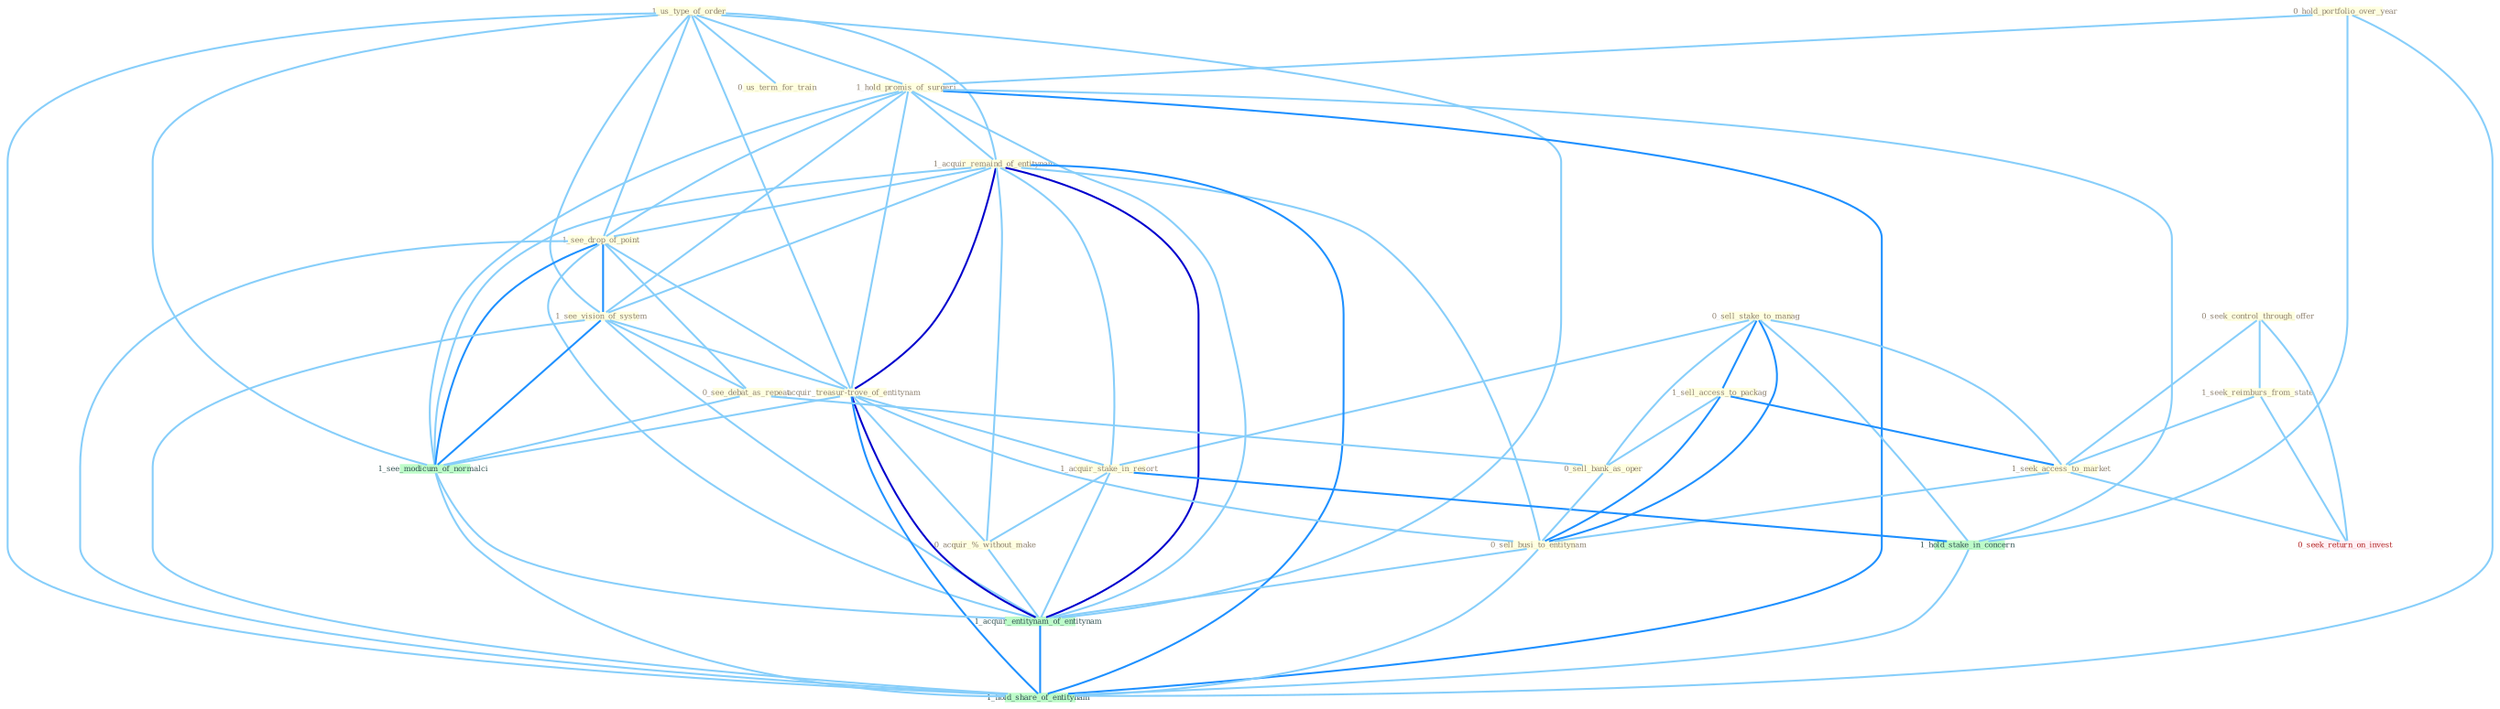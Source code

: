 Graph G{ 
    node
    [shape=polygon,style=filled,width=.5,height=.06,color="#BDFCC9",fixedsize=true,fontsize=4,
    fontcolor="#2f4f4f"];
    {node
    [color="#ffffe0", fontcolor="#8b7d6b"] "1_us_type_of_order " "0_hold_portfolio_over_year " "0_seek_control_through_offer " "1_hold_promis_of_surgeri " "0_sell_stake_to_manag " "1_seek_reimburs_from_state " "1_acquir_remaind_of_entitynam " "1_see_drop_of_point " "1_see_vision_of_system " "1_sell_access_to_packag " "1_seek_access_to_market " "1_acquir_treasur-trove_of_entitynam " "1_acquir_stake_in_resort " "0_see_debat_as_repeat " "0_sell_bank_as_oper " "0_us_term_for_train " "0_acquir_%_without_make " "0_sell_busi_to_entitynam "}
{node [color="#fff0f5", fontcolor="#b22222"] "0_seek_return_on_invest "}
edge [color="#B0E2FF"];

	"1_us_type_of_order " -- "1_hold_promis_of_surgeri " [w="1", color="#87cefa" ];
	"1_us_type_of_order " -- "1_acquir_remaind_of_entitynam " [w="1", color="#87cefa" ];
	"1_us_type_of_order " -- "1_see_drop_of_point " [w="1", color="#87cefa" ];
	"1_us_type_of_order " -- "1_see_vision_of_system " [w="1", color="#87cefa" ];
	"1_us_type_of_order " -- "1_acquir_treasur-trove_of_entitynam " [w="1", color="#87cefa" ];
	"1_us_type_of_order " -- "0_us_term_for_train " [w="1", color="#87cefa" ];
	"1_us_type_of_order " -- "1_see_modicum_of_normalci " [w="1", color="#87cefa" ];
	"1_us_type_of_order " -- "1_acquir_entitynam_of_entitynam " [w="1", color="#87cefa" ];
	"1_us_type_of_order " -- "1_hold_share_of_entitynam " [w="1", color="#87cefa" ];
	"0_hold_portfolio_over_year " -- "1_hold_promis_of_surgeri " [w="1", color="#87cefa" ];
	"0_hold_portfolio_over_year " -- "1_hold_stake_in_concern " [w="1", color="#87cefa" ];
	"0_hold_portfolio_over_year " -- "1_hold_share_of_entitynam " [w="1", color="#87cefa" ];
	"0_seek_control_through_offer " -- "1_seek_reimburs_from_state " [w="1", color="#87cefa" ];
	"0_seek_control_through_offer " -- "1_seek_access_to_market " [w="1", color="#87cefa" ];
	"0_seek_control_through_offer " -- "0_seek_return_on_invest " [w="1", color="#87cefa" ];
	"1_hold_promis_of_surgeri " -- "1_acquir_remaind_of_entitynam " [w="1", color="#87cefa" ];
	"1_hold_promis_of_surgeri " -- "1_see_drop_of_point " [w="1", color="#87cefa" ];
	"1_hold_promis_of_surgeri " -- "1_see_vision_of_system " [w="1", color="#87cefa" ];
	"1_hold_promis_of_surgeri " -- "1_acquir_treasur-trove_of_entitynam " [w="1", color="#87cefa" ];
	"1_hold_promis_of_surgeri " -- "1_hold_stake_in_concern " [w="1", color="#87cefa" ];
	"1_hold_promis_of_surgeri " -- "1_see_modicum_of_normalci " [w="1", color="#87cefa" ];
	"1_hold_promis_of_surgeri " -- "1_acquir_entitynam_of_entitynam " [w="1", color="#87cefa" ];
	"1_hold_promis_of_surgeri " -- "1_hold_share_of_entitynam " [w="2", color="#1e90ff" , len=0.8];
	"0_sell_stake_to_manag " -- "1_sell_access_to_packag " [w="2", color="#1e90ff" , len=0.8];
	"0_sell_stake_to_manag " -- "1_seek_access_to_market " [w="1", color="#87cefa" ];
	"0_sell_stake_to_manag " -- "1_acquir_stake_in_resort " [w="1", color="#87cefa" ];
	"0_sell_stake_to_manag " -- "0_sell_bank_as_oper " [w="1", color="#87cefa" ];
	"0_sell_stake_to_manag " -- "0_sell_busi_to_entitynam " [w="2", color="#1e90ff" , len=0.8];
	"0_sell_stake_to_manag " -- "1_hold_stake_in_concern " [w="1", color="#87cefa" ];
	"1_seek_reimburs_from_state " -- "1_seek_access_to_market " [w="1", color="#87cefa" ];
	"1_seek_reimburs_from_state " -- "0_seek_return_on_invest " [w="1", color="#87cefa" ];
	"1_acquir_remaind_of_entitynam " -- "1_see_drop_of_point " [w="1", color="#87cefa" ];
	"1_acquir_remaind_of_entitynam " -- "1_see_vision_of_system " [w="1", color="#87cefa" ];
	"1_acquir_remaind_of_entitynam " -- "1_acquir_treasur-trove_of_entitynam " [w="3", color="#0000cd" , len=0.6];
	"1_acquir_remaind_of_entitynam " -- "1_acquir_stake_in_resort " [w="1", color="#87cefa" ];
	"1_acquir_remaind_of_entitynam " -- "0_acquir_%_without_make " [w="1", color="#87cefa" ];
	"1_acquir_remaind_of_entitynam " -- "0_sell_busi_to_entitynam " [w="1", color="#87cefa" ];
	"1_acquir_remaind_of_entitynam " -- "1_see_modicum_of_normalci " [w="1", color="#87cefa" ];
	"1_acquir_remaind_of_entitynam " -- "1_acquir_entitynam_of_entitynam " [w="3", color="#0000cd" , len=0.6];
	"1_acquir_remaind_of_entitynam " -- "1_hold_share_of_entitynam " [w="2", color="#1e90ff" , len=0.8];
	"1_see_drop_of_point " -- "1_see_vision_of_system " [w="2", color="#1e90ff" , len=0.8];
	"1_see_drop_of_point " -- "1_acquir_treasur-trove_of_entitynam " [w="1", color="#87cefa" ];
	"1_see_drop_of_point " -- "0_see_debat_as_repeat " [w="1", color="#87cefa" ];
	"1_see_drop_of_point " -- "1_see_modicum_of_normalci " [w="2", color="#1e90ff" , len=0.8];
	"1_see_drop_of_point " -- "1_acquir_entitynam_of_entitynam " [w="1", color="#87cefa" ];
	"1_see_drop_of_point " -- "1_hold_share_of_entitynam " [w="1", color="#87cefa" ];
	"1_see_vision_of_system " -- "1_acquir_treasur-trove_of_entitynam " [w="1", color="#87cefa" ];
	"1_see_vision_of_system " -- "0_see_debat_as_repeat " [w="1", color="#87cefa" ];
	"1_see_vision_of_system " -- "1_see_modicum_of_normalci " [w="2", color="#1e90ff" , len=0.8];
	"1_see_vision_of_system " -- "1_acquir_entitynam_of_entitynam " [w="1", color="#87cefa" ];
	"1_see_vision_of_system " -- "1_hold_share_of_entitynam " [w="1", color="#87cefa" ];
	"1_sell_access_to_packag " -- "1_seek_access_to_market " [w="2", color="#1e90ff" , len=0.8];
	"1_sell_access_to_packag " -- "0_sell_bank_as_oper " [w="1", color="#87cefa" ];
	"1_sell_access_to_packag " -- "0_sell_busi_to_entitynam " [w="2", color="#1e90ff" , len=0.8];
	"1_seek_access_to_market " -- "0_sell_busi_to_entitynam " [w="1", color="#87cefa" ];
	"1_seek_access_to_market " -- "0_seek_return_on_invest " [w="1", color="#87cefa" ];
	"1_acquir_treasur-trove_of_entitynam " -- "1_acquir_stake_in_resort " [w="1", color="#87cefa" ];
	"1_acquir_treasur-trove_of_entitynam " -- "0_acquir_%_without_make " [w="1", color="#87cefa" ];
	"1_acquir_treasur-trove_of_entitynam " -- "0_sell_busi_to_entitynam " [w="1", color="#87cefa" ];
	"1_acquir_treasur-trove_of_entitynam " -- "1_see_modicum_of_normalci " [w="1", color="#87cefa" ];
	"1_acquir_treasur-trove_of_entitynam " -- "1_acquir_entitynam_of_entitynam " [w="3", color="#0000cd" , len=0.6];
	"1_acquir_treasur-trove_of_entitynam " -- "1_hold_share_of_entitynam " [w="2", color="#1e90ff" , len=0.8];
	"1_acquir_stake_in_resort " -- "0_acquir_%_without_make " [w="1", color="#87cefa" ];
	"1_acquir_stake_in_resort " -- "1_hold_stake_in_concern " [w="2", color="#1e90ff" , len=0.8];
	"1_acquir_stake_in_resort " -- "1_acquir_entitynam_of_entitynam " [w="1", color="#87cefa" ];
	"0_see_debat_as_repeat " -- "0_sell_bank_as_oper " [w="1", color="#87cefa" ];
	"0_see_debat_as_repeat " -- "1_see_modicum_of_normalci " [w="1", color="#87cefa" ];
	"0_sell_bank_as_oper " -- "0_sell_busi_to_entitynam " [w="1", color="#87cefa" ];
	"0_acquir_%_without_make " -- "1_acquir_entitynam_of_entitynam " [w="1", color="#87cefa" ];
	"0_sell_busi_to_entitynam " -- "1_acquir_entitynam_of_entitynam " [w="1", color="#87cefa" ];
	"0_sell_busi_to_entitynam " -- "1_hold_share_of_entitynam " [w="1", color="#87cefa" ];
	"1_hold_stake_in_concern " -- "1_hold_share_of_entitynam " [w="1", color="#87cefa" ];
	"1_see_modicum_of_normalci " -- "1_acquir_entitynam_of_entitynam " [w="1", color="#87cefa" ];
	"1_see_modicum_of_normalci " -- "1_hold_share_of_entitynam " [w="1", color="#87cefa" ];
	"1_acquir_entitynam_of_entitynam " -- "1_hold_share_of_entitynam " [w="2", color="#1e90ff" , len=0.8];
}